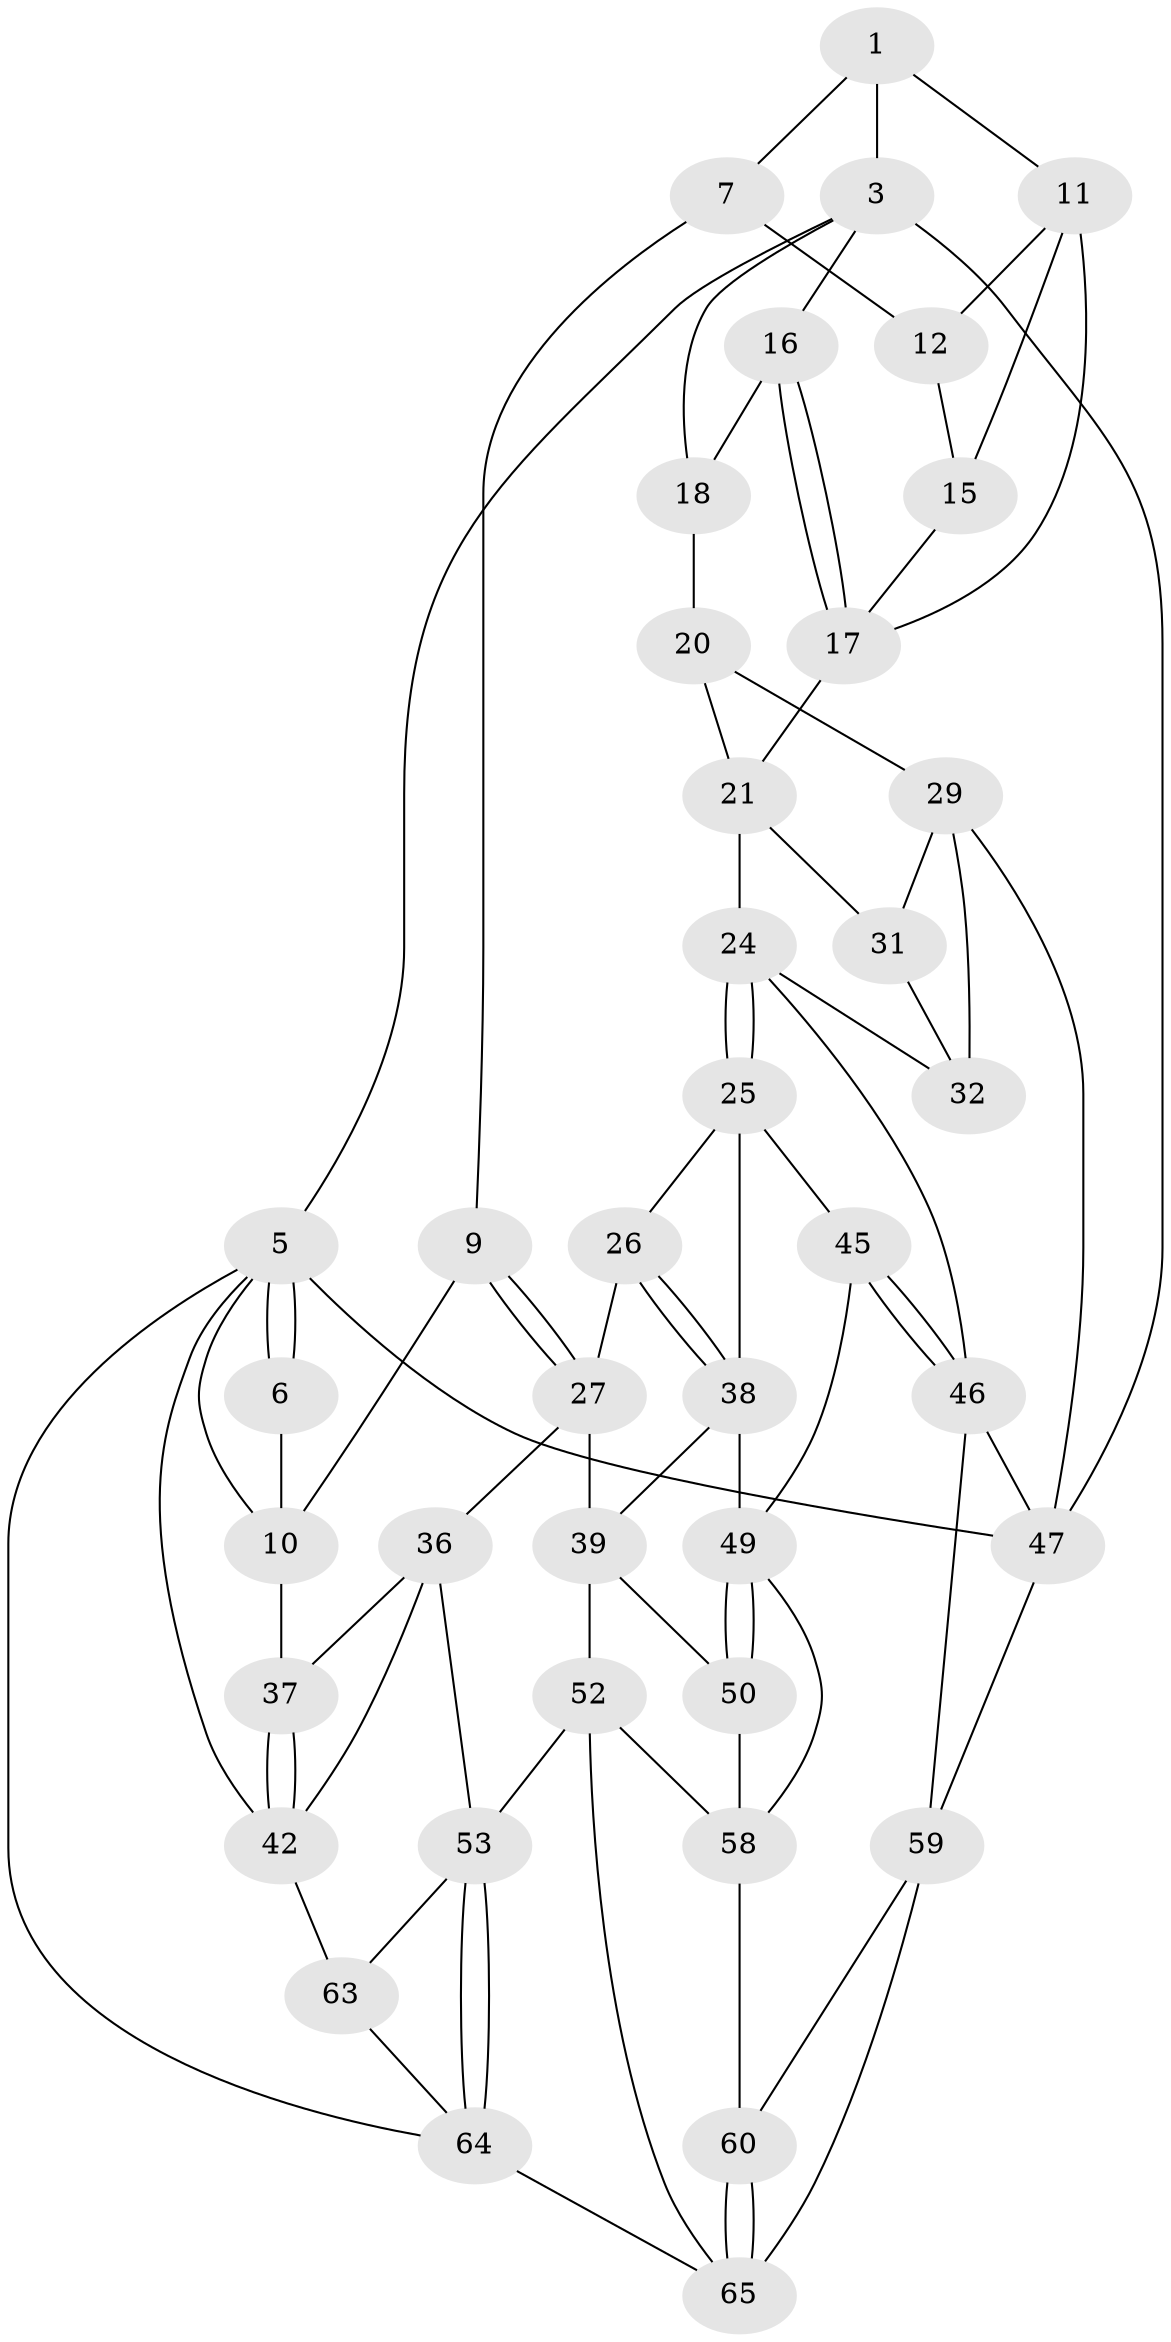 // original degree distribution, {3: 0.029411764705882353, 5: 0.4411764705882353, 6: 0.25, 4: 0.27941176470588236}
// Generated by graph-tools (version 1.1) at 2025/42/03/06/25 10:42:28]
// undirected, 40 vertices, 83 edges
graph export_dot {
graph [start="1"]
  node [color=gray90,style=filled];
  1 [pos="+0.45312722556734886+0",super="+2"];
  3 [pos="+0.8528145259415152+0",super="+4"];
  5 [pos="+0+0",super="+44"];
  6 [pos="+0.3979704261496892+0"];
  7 [pos="+0.444356693595439+0",super="+8"];
  9 [pos="+0.32017243748252455+0.30395270214162834"];
  10 [pos="+0.3047683391453245+0.2993073727079994",super="+34"];
  11 [pos="+0.6905331517481129+0.0063553642983959335",super="+14"];
  12 [pos="+0.49303839579683395+0.05213368651633203",super="+13"];
  15 [pos="+0.49867651642560623+0.28461594581223537"];
  16 [pos="+0.8076847305787042+0.27893957338740305"];
  17 [pos="+0.8014582403832515+0.2814235456816036",super="+23"];
  18 [pos="+1+0.31591914568474244",super="+19"];
  20 [pos="+0.863962935274558+0.4548695153873919",super="+28"];
  21 [pos="+0.7821924102628697+0.46897454418643997",super="+22"];
  24 [pos="+0.6521922258304932+0.5819699542255894",super="+33"];
  25 [pos="+0.4156453389037377+0.5501751133258461",super="+40"];
  26 [pos="+0.36806264276321854+0.5124268696024941"];
  27 [pos="+0.3220460298004537+0.31411403743728317",super="+35"];
  29 [pos="+1+0.6666886192959456",super="+30"];
  31 [pos="+0.8168449344147856+0.5236301968375312"];
  32 [pos="+0.8015437361397129+0.6394321495588792"];
  36 [pos="+0.14013389362991524+0.668141494519792",super="+55"];
  37 [pos="+0+0.27381728775092135"];
  38 [pos="+0.31473663615461944+0.6149329004785061",super="+41"];
  39 [pos="+0.261365592978585+0.6602740230374332",super="+51"];
  42 [pos="+0+0.7578616112689208",super="+43"];
  45 [pos="+0.5968186085727265+0.7283646170522794"];
  46 [pos="+0.6434192556101461+0.7284862408180016",super="+56"];
  47 [pos="+1+1",super="+48"];
  49 [pos="+0.4057065977169883+0.74405836819109",super="+57"];
  50 [pos="+0.3818752970530263+0.7766486591169464"];
  52 [pos="+0.2943577838710941+0.8645509813216617",super="+62"];
  53 [pos="+0.28123607647601745+0.8659049789779707",super="+54"];
  58 [pos="+0.4622109249966423+0.8335002642643323",super="+61"];
  59 [pos="+0.6593132137948654+0.8694750056821615",super="+68"];
  60 [pos="+0.6049820669550762+0.8890131262988407"];
  63 [pos="+0.06211912534440044+0.8879598206782947"];
  64 [pos="+0.1552591657668876+1",super="+67"];
  65 [pos="+0.4086175492100519+1",super="+66"];
  1 -- 7;
  1 -- 3;
  1 -- 11;
  3 -- 16;
  3 -- 18;
  3 -- 5;
  3 -- 47;
  5 -- 6;
  5 -- 6;
  5 -- 10;
  5 -- 64;
  5 -- 42;
  5 -- 47;
  6 -- 10;
  7 -- 12 [weight=2];
  7 -- 9;
  9 -- 10;
  9 -- 27;
  9 -- 27;
  10 -- 37;
  11 -- 12;
  11 -- 17;
  11 -- 15;
  12 -- 15;
  15 -- 17;
  16 -- 17;
  16 -- 17;
  16 -- 18;
  17 -- 21;
  18 -- 20 [weight=2];
  20 -- 21;
  20 -- 29;
  21 -- 31;
  21 -- 24;
  24 -- 25;
  24 -- 25;
  24 -- 32;
  24 -- 46;
  25 -- 26;
  25 -- 45;
  25 -- 38;
  26 -- 27;
  26 -- 38;
  26 -- 38;
  27 -- 36;
  27 -- 39;
  29 -- 32;
  29 -- 31;
  29 -- 47;
  31 -- 32;
  36 -- 37;
  36 -- 42;
  36 -- 53;
  37 -- 42;
  37 -- 42;
  38 -- 39;
  38 -- 49;
  39 -- 50;
  39 -- 52;
  42 -- 63;
  45 -- 46;
  45 -- 46;
  45 -- 49;
  46 -- 59;
  46 -- 47;
  47 -- 59;
  49 -- 50;
  49 -- 50;
  49 -- 58;
  50 -- 58;
  52 -- 53;
  52 -- 65;
  52 -- 58;
  53 -- 64;
  53 -- 64;
  53 -- 63;
  58 -- 60;
  59 -- 60;
  59 -- 65;
  60 -- 65;
  60 -- 65;
  63 -- 64;
  64 -- 65;
}
